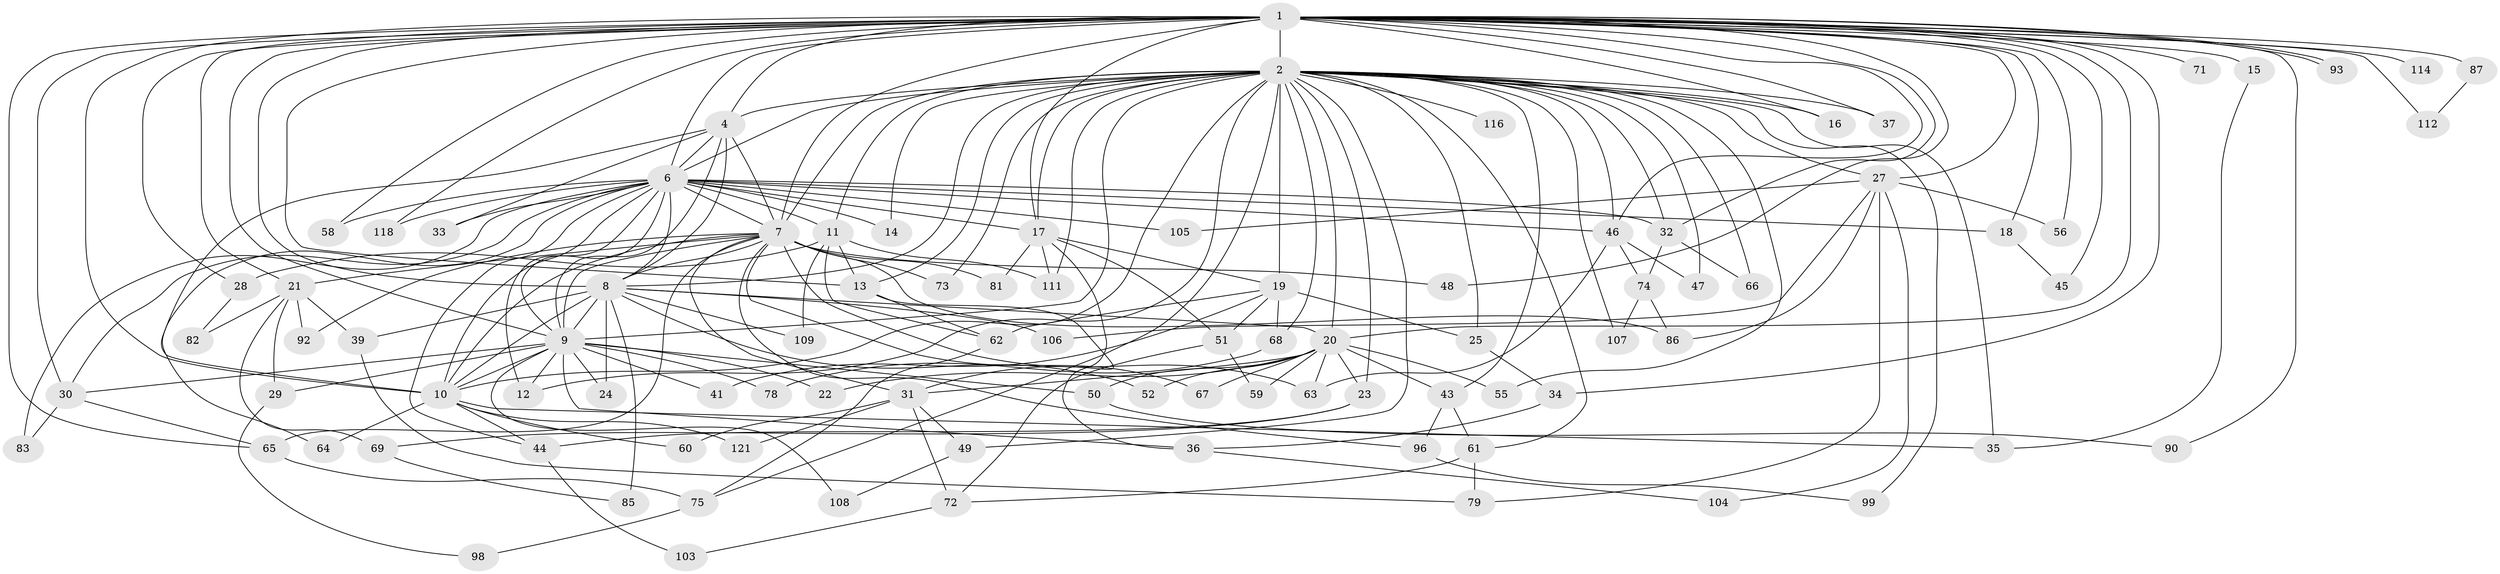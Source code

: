 // original degree distribution, {28: 0.008264462809917356, 23: 0.008264462809917356, 24: 0.008264462809917356, 11: 0.008264462809917356, 25: 0.01652892561983471, 21: 0.01652892561983471, 16: 0.008264462809917356, 14: 0.008264462809917356, 7: 0.03305785123966942, 3: 0.23140495867768596, 5: 0.024793388429752067, 2: 0.49586776859504134, 8: 0.008264462809917356, 13: 0.008264462809917356, 4: 0.10743801652892562, 6: 0.008264462809917356}
// Generated by graph-tools (version 1.1) at 2025/41/03/06/25 10:41:38]
// undirected, 92 vertices, 210 edges
graph export_dot {
graph [start="1"]
  node [color=gray90,style=filled];
  1 [super="+5"];
  2 [super="+3"];
  4;
  6 [super="+117"];
  7 [super="+120"];
  8 [super="+38"];
  9 [super="+57"];
  10 [super="+102"];
  11 [super="+115"];
  12 [super="+119"];
  13 [super="+95"];
  14;
  15 [super="+80"];
  16;
  17 [super="+26"];
  18;
  19 [super="+113"];
  20 [super="+100"];
  21 [super="+70"];
  22;
  23;
  24;
  25;
  27 [super="+88"];
  28;
  29;
  30 [super="+42"];
  31 [super="+53"];
  32 [super="+40"];
  33;
  34;
  35;
  36 [super="+89"];
  37;
  39;
  41;
  43;
  44;
  45;
  46 [super="+54"];
  47 [super="+91"];
  48;
  49;
  50;
  51;
  52;
  55;
  56;
  58;
  59;
  60;
  61;
  62 [super="+76"];
  63 [super="+101"];
  64;
  65 [super="+77"];
  66;
  67;
  68;
  69;
  71;
  72 [super="+110"];
  73;
  74;
  75 [super="+97"];
  78;
  79 [super="+84"];
  81;
  82;
  83;
  85;
  86 [super="+94"];
  87;
  90;
  92;
  93;
  96;
  98;
  99;
  103;
  104;
  105;
  106;
  107;
  108;
  109;
  111;
  112;
  114;
  116;
  118;
  121;
  1 -- 2 [weight=4];
  1 -- 4 [weight=2];
  1 -- 6 [weight=2];
  1 -- 7 [weight=3];
  1 -- 8 [weight=2];
  1 -- 9 [weight=3];
  1 -- 10 [weight=2];
  1 -- 15 [weight=2];
  1 -- 16;
  1 -- 20;
  1 -- 27 [weight=2];
  1 -- 32;
  1 -- 34;
  1 -- 37;
  1 -- 48;
  1 -- 58;
  1 -- 65;
  1 -- 87 [weight=2];
  1 -- 93;
  1 -- 93;
  1 -- 114 [weight=2];
  1 -- 118;
  1 -- 71;
  1 -- 13;
  1 -- 18;
  1 -- 21 [weight=2];
  1 -- 90;
  1 -- 28;
  1 -- 45;
  1 -- 46;
  1 -- 112;
  1 -- 56;
  1 -- 17;
  1 -- 30;
  2 -- 4 [weight=2];
  2 -- 6 [weight=2];
  2 -- 7 [weight=2];
  2 -- 8 [weight=2];
  2 -- 9 [weight=2];
  2 -- 10 [weight=2];
  2 -- 11;
  2 -- 17;
  2 -- 19;
  2 -- 20;
  2 -- 27;
  2 -- 35;
  2 -- 47;
  2 -- 66;
  2 -- 75;
  2 -- 107;
  2 -- 111;
  2 -- 116 [weight=2];
  2 -- 68;
  2 -- 73;
  2 -- 14;
  2 -- 16;
  2 -- 23;
  2 -- 25;
  2 -- 99;
  2 -- 37;
  2 -- 43;
  2 -- 49;
  2 -- 55;
  2 -- 61;
  2 -- 32;
  2 -- 46;
  2 -- 12;
  2 -- 13;
  4 -- 6 [weight=2];
  4 -- 7;
  4 -- 8;
  4 -- 9;
  4 -- 10;
  4 -- 33;
  6 -- 7;
  6 -- 8;
  6 -- 9;
  6 -- 10;
  6 -- 11;
  6 -- 12;
  6 -- 14;
  6 -- 17;
  6 -- 18;
  6 -- 30;
  6 -- 32;
  6 -- 33;
  6 -- 44;
  6 -- 46;
  6 -- 58;
  6 -- 64;
  6 -- 83;
  6 -- 105;
  6 -- 118;
  7 -- 8;
  7 -- 9;
  7 -- 10;
  7 -- 21;
  7 -- 31;
  7 -- 48;
  7 -- 63;
  7 -- 67;
  7 -- 73;
  7 -- 81;
  7 -- 86;
  7 -- 92;
  7 -- 96;
  7 -- 65;
  8 -- 9 [weight=2];
  8 -- 10;
  8 -- 24;
  8 -- 39;
  8 -- 52;
  8 -- 85;
  8 -- 109;
  8 -- 106;
  8 -- 20;
  9 -- 10;
  9 -- 12;
  9 -- 22;
  9 -- 24;
  9 -- 29;
  9 -- 30;
  9 -- 36;
  9 -- 41;
  9 -- 50;
  9 -- 78;
  9 -- 108;
  10 -- 35;
  10 -- 60;
  10 -- 64;
  10 -- 121;
  10 -- 44;
  11 -- 13;
  11 -- 28;
  11 -- 109;
  11 -- 62;
  11 -- 111;
  13 -- 62;
  13 -- 31;
  15 -- 35;
  17 -- 19;
  17 -- 111;
  17 -- 81;
  17 -- 51;
  17 -- 36;
  18 -- 45;
  19 -- 25;
  19 -- 41;
  19 -- 51;
  19 -- 62 [weight=2];
  19 -- 68;
  20 -- 22;
  20 -- 23;
  20 -- 31;
  20 -- 43;
  20 -- 50;
  20 -- 52;
  20 -- 55;
  20 -- 59;
  20 -- 63;
  20 -- 67;
  21 -- 29;
  21 -- 39;
  21 -- 69;
  21 -- 92;
  21 -- 82;
  23 -- 44;
  23 -- 69;
  25 -- 34;
  27 -- 56;
  27 -- 79;
  27 -- 86;
  27 -- 106;
  27 -- 104;
  27 -- 105;
  28 -- 82;
  29 -- 98;
  30 -- 65;
  30 -- 83;
  31 -- 49;
  31 -- 60;
  31 -- 72;
  31 -- 121;
  32 -- 74;
  32 -- 66;
  34 -- 36;
  36 -- 104;
  39 -- 79;
  43 -- 61;
  43 -- 96;
  44 -- 103;
  46 -- 47 [weight=2];
  46 -- 74;
  46 -- 63;
  49 -- 108;
  50 -- 90;
  51 -- 59;
  51 -- 72;
  61 -- 72;
  61 -- 79;
  62 -- 75;
  65 -- 75;
  68 -- 78;
  69 -- 85;
  72 -- 103;
  74 -- 107;
  74 -- 86;
  75 -- 98;
  87 -- 112;
  96 -- 99;
}

